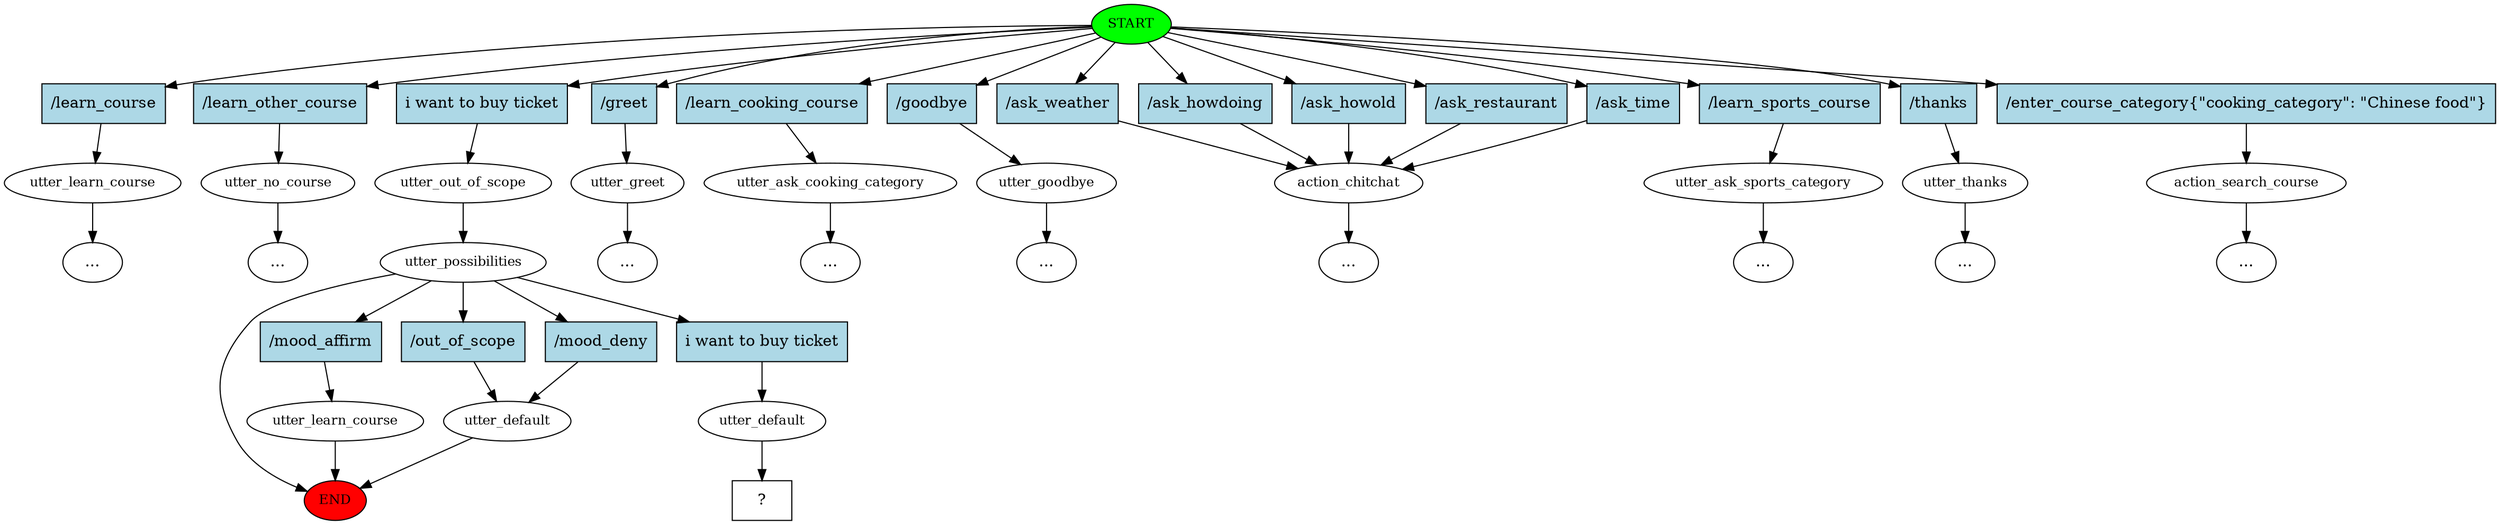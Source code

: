 digraph  {
0 [class="start active", fillcolor=green, fontsize=12, label=START, style=filled];
"-1" [class=end, fillcolor=red, fontsize=12, label=END, style=filled];
1 [class="", fontsize=12, label=utter_learn_course];
2 [class="", fontsize=12, label=utter_no_course];
"-7" [class=ellipsis, label="..."];
7 [class=active, fontsize=12, label=utter_out_of_scope];
8 [class=active, fontsize=12, label=utter_possibilities];
9 [class="", fontsize=12, label=utter_learn_course];
10 [class="", fontsize=12, label=utter_greet];
11 [class="", fontsize=12, label=utter_ask_cooking_category];
"-10" [class=ellipsis, label="..."];
15 [class="", fontsize=12, label=utter_goodbye];
"-14" [class=ellipsis, label="..."];
17 [class="", fontsize=12, label=action_chitchat];
"-20" [class=ellipsis, label="..."];
22 [class="", fontsize=12, label=utter_ask_sports_category];
"-21" [class=ellipsis, label="..."];
"-46" [class=ellipsis, label="..."];
48 [class="", fontsize=12, label=utter_thanks];
"-47" [class=ellipsis, label="..."];
53 [class="", fontsize=12, label=utter_default];
"-48" [class=ellipsis, label="..."];
58 [class="", fontsize=12, label=action_search_course];
"-49" [class=ellipsis, label="..."];
61 [class=active, fontsize=12, label=utter_default];
62 [class="intent dashed active", label="  ?  ", shape=rect];
63 [class=intent, fillcolor=lightblue, label="/learn_course", shape=rect, style=filled];
64 [class=intent, fillcolor=lightblue, label="/learn_other_course", shape=rect, style=filled];
65 [class="intent active", fillcolor=lightblue, label="i want to buy ticket", shape=rect, style=filled];
66 [class=intent, fillcolor=lightblue, label="/greet", shape=rect, style=filled];
67 [class=intent, fillcolor=lightblue, label="/learn_cooking_course", shape=rect, style=filled];
68 [class=intent, fillcolor=lightblue, label="/goodbye", shape=rect, style=filled];
69 [class=intent, fillcolor=lightblue, label="/ask_weather", shape=rect, style=filled];
70 [class=intent, fillcolor=lightblue, label="/ask_howdoing", shape=rect, style=filled];
71 [class=intent, fillcolor=lightblue, label="/ask_howold", shape=rect, style=filled];
72 [class=intent, fillcolor=lightblue, label="/ask_restaurant", shape=rect, style=filled];
73 [class=intent, fillcolor=lightblue, label="/ask_time", shape=rect, style=filled];
74 [class=intent, fillcolor=lightblue, label="/learn_sports_course", shape=rect, style=filled];
75 [class=intent, fillcolor=lightblue, label="/thanks", shape=rect, style=filled];
76 [class=intent, fillcolor=lightblue, label="/enter_course_category{\"cooking_category\": \"Chinese food\"}", shape=rect, style=filled];
77 [class=intent, fillcolor=lightblue, label="/mood_affirm", shape=rect, style=filled];
78 [class=intent, fillcolor=lightblue, label="/out_of_scope", shape=rect, style=filled];
79 [class=intent, fillcolor=lightblue, label="/mood_deny", shape=rect, style=filled];
80 [class="intent active", fillcolor=lightblue, label="i want to buy ticket", shape=rect, style=filled];
0 -> 63  [class="", key=0];
0 -> 64  [class="", key=0];
0 -> 65  [class=active, key=0];
0 -> 66  [class="", key=0];
0 -> 67  [class="", key=0];
0 -> 68  [class="", key=0];
0 -> 69  [class="", key=0];
0 -> 70  [class="", key=0];
0 -> 71  [class="", key=0];
0 -> 72  [class="", key=0];
0 -> 73  [class="", key=0];
0 -> 74  [class="", key=0];
0 -> 75  [class="", key=0];
0 -> 76  [class="", key=0];
1 -> "-48"  [class="", key=NONE, label=""];
2 -> "-7"  [class="", key=NONE, label=""];
7 -> 8  [class=active, key=NONE, label=""];
8 -> "-1"  [class="", key=NONE, label=""];
8 -> 77  [class="", key=0];
8 -> 78  [class="", key=0];
8 -> 79  [class="", key=0];
8 -> 80  [class=active, key=0];
9 -> "-1"  [class="", key=NONE, label=""];
10 -> "-46"  [class="", key=NONE, label=""];
11 -> "-10"  [class="", key=NONE, label=""];
15 -> "-14"  [class="", key=NONE, label=""];
17 -> "-20"  [class="", key=NONE, label=""];
22 -> "-21"  [class="", key=NONE, label=""];
48 -> "-47"  [class="", key=NONE, label=""];
53 -> "-1"  [class="", key=NONE, label=""];
58 -> "-49"  [class="", key=NONE, label=""];
61 -> 62  [class=active, key=NONE, label=""];
63 -> 1  [class="", key=0];
64 -> 2  [class="", key=0];
65 -> 7  [class=active, key=0];
66 -> 10  [class="", key=0];
67 -> 11  [class="", key=0];
68 -> 15  [class="", key=0];
69 -> 17  [class="", key=0];
70 -> 17  [class="", key=0];
71 -> 17  [class="", key=0];
72 -> 17  [class="", key=0];
73 -> 17  [class="", key=0];
74 -> 22  [class="", key=0];
75 -> 48  [class="", key=0];
76 -> 58  [class="", key=0];
77 -> 9  [class="", key=0];
78 -> 53  [class="", key=0];
79 -> 53  [class="", key=0];
80 -> 61  [class=active, key=0];
}
